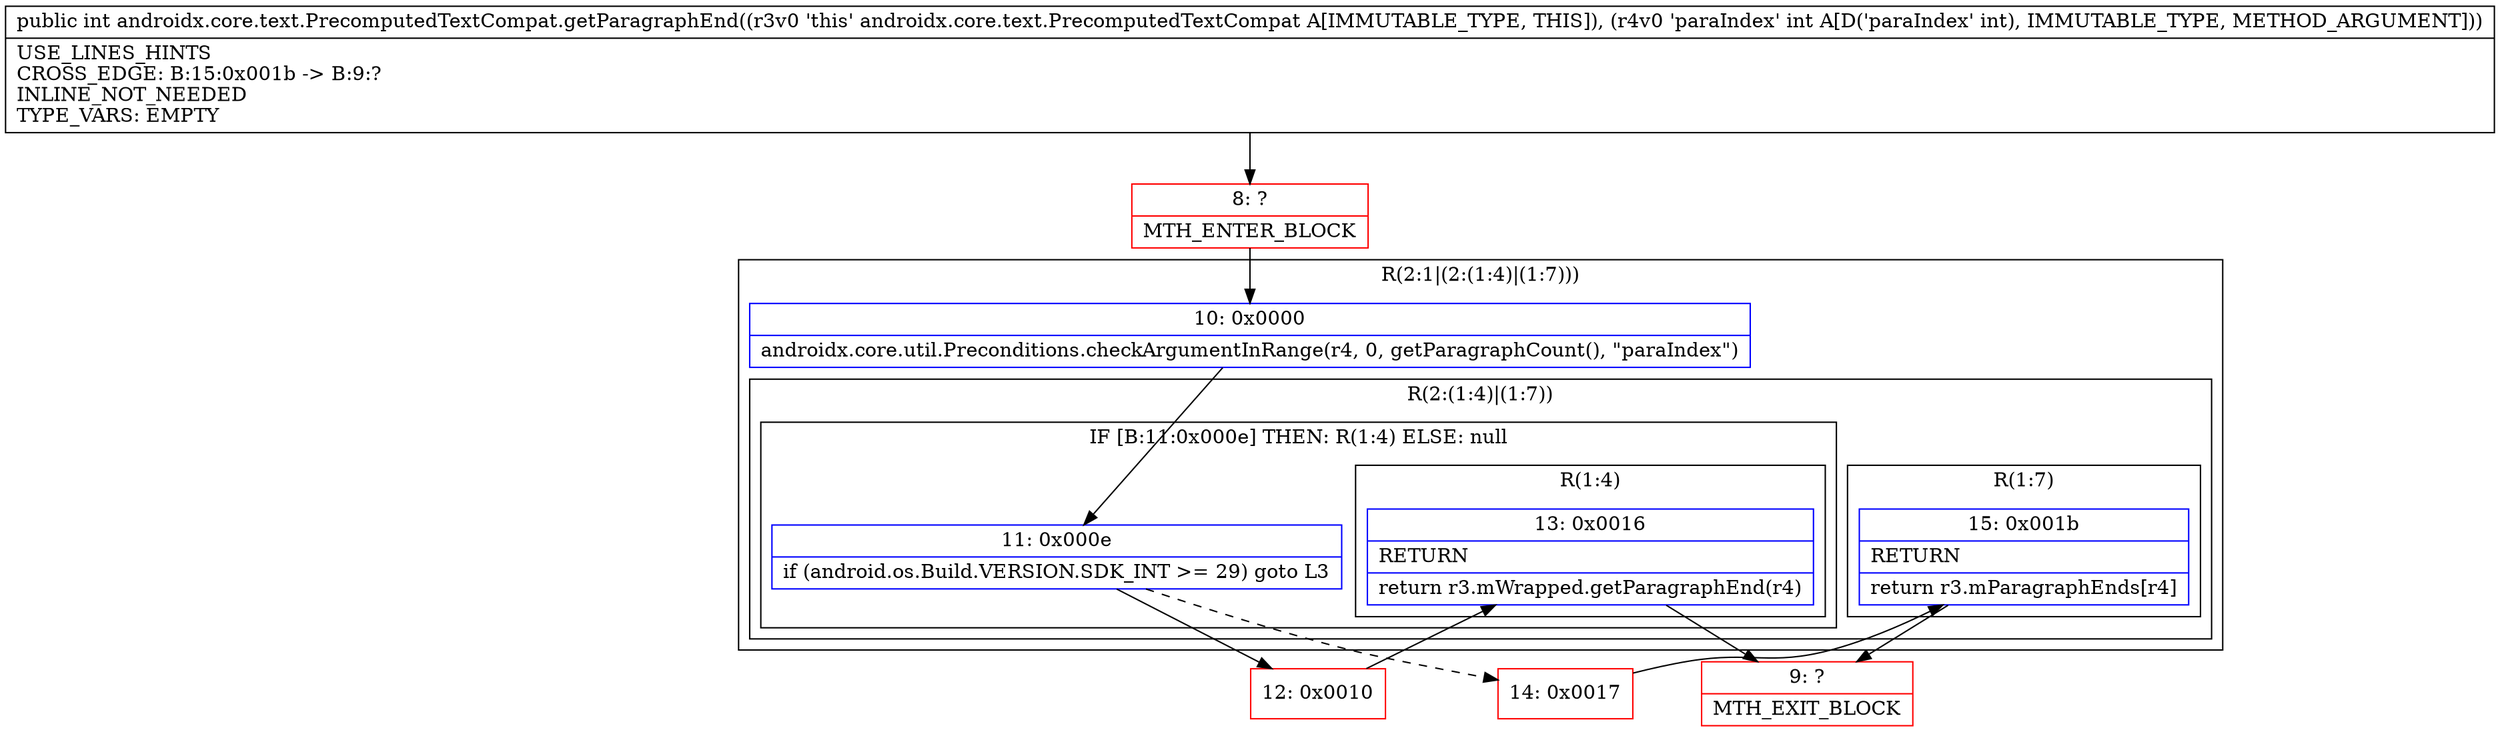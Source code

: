 digraph "CFG forandroidx.core.text.PrecomputedTextCompat.getParagraphEnd(I)I" {
subgraph cluster_Region_1546238629 {
label = "R(2:1|(2:(1:4)|(1:7)))";
node [shape=record,color=blue];
Node_10 [shape=record,label="{10\:\ 0x0000|androidx.core.util.Preconditions.checkArgumentInRange(r4, 0, getParagraphCount(), \"paraIndex\")\l}"];
subgraph cluster_Region_756908729 {
label = "R(2:(1:4)|(1:7))";
node [shape=record,color=blue];
subgraph cluster_IfRegion_452291447 {
label = "IF [B:11:0x000e] THEN: R(1:4) ELSE: null";
node [shape=record,color=blue];
Node_11 [shape=record,label="{11\:\ 0x000e|if (android.os.Build.VERSION.SDK_INT \>= 29) goto L3\l}"];
subgraph cluster_Region_2147128340 {
label = "R(1:4)";
node [shape=record,color=blue];
Node_13 [shape=record,label="{13\:\ 0x0016|RETURN\l|return r3.mWrapped.getParagraphEnd(r4)\l}"];
}
}
subgraph cluster_Region_1855452636 {
label = "R(1:7)";
node [shape=record,color=blue];
Node_15 [shape=record,label="{15\:\ 0x001b|RETURN\l|return r3.mParagraphEnds[r4]\l}"];
}
}
}
Node_8 [shape=record,color=red,label="{8\:\ ?|MTH_ENTER_BLOCK\l}"];
Node_12 [shape=record,color=red,label="{12\:\ 0x0010}"];
Node_9 [shape=record,color=red,label="{9\:\ ?|MTH_EXIT_BLOCK\l}"];
Node_14 [shape=record,color=red,label="{14\:\ 0x0017}"];
MethodNode[shape=record,label="{public int androidx.core.text.PrecomputedTextCompat.getParagraphEnd((r3v0 'this' androidx.core.text.PrecomputedTextCompat A[IMMUTABLE_TYPE, THIS]), (r4v0 'paraIndex' int A[D('paraIndex' int), IMMUTABLE_TYPE, METHOD_ARGUMENT]))  | USE_LINES_HINTS\lCROSS_EDGE: B:15:0x001b \-\> B:9:?\lINLINE_NOT_NEEDED\lTYPE_VARS: EMPTY\l}"];
MethodNode -> Node_8;Node_10 -> Node_11;
Node_11 -> Node_12;
Node_11 -> Node_14[style=dashed];
Node_13 -> Node_9;
Node_15 -> Node_9;
Node_8 -> Node_10;
Node_12 -> Node_13;
Node_14 -> Node_15;
}

